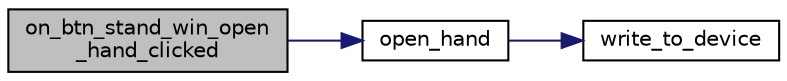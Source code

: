 digraph "on_btn_stand_win_open_hand_clicked"
{
  edge [fontname="Helvetica",fontsize="10",labelfontname="Helvetica",labelfontsize="10"];
  node [fontname="Helvetica",fontsize="10",shape=record];
  rankdir="LR";
  Node118 [label="on_btn_stand_win_open\l_hand_clicked",height=0.2,width=0.4,color="black", fillcolor="grey75", style="filled", fontcolor="black"];
  Node118 -> Node119 [color="midnightblue",fontsize="10",style="solid",fontname="Helvetica"];
  Node119 [label="open_hand",height=0.2,width=0.4,color="black", fillcolor="white", style="filled",URL="$Hand_8c.html#a110b928712a174cde5634206f3ce4563",tooltip="Sends command to open hand. "];
  Node119 -> Node120 [color="midnightblue",fontsize="10",style="solid",fontname="Helvetica"];
  Node120 [label="write_to_device",height=0.2,width=0.4,color="black", fillcolor="white", style="filled",URL="$Hand_8c.html#a978772edaba730e028fd8419ee463264",tooltip="Send data to device. "];
}
